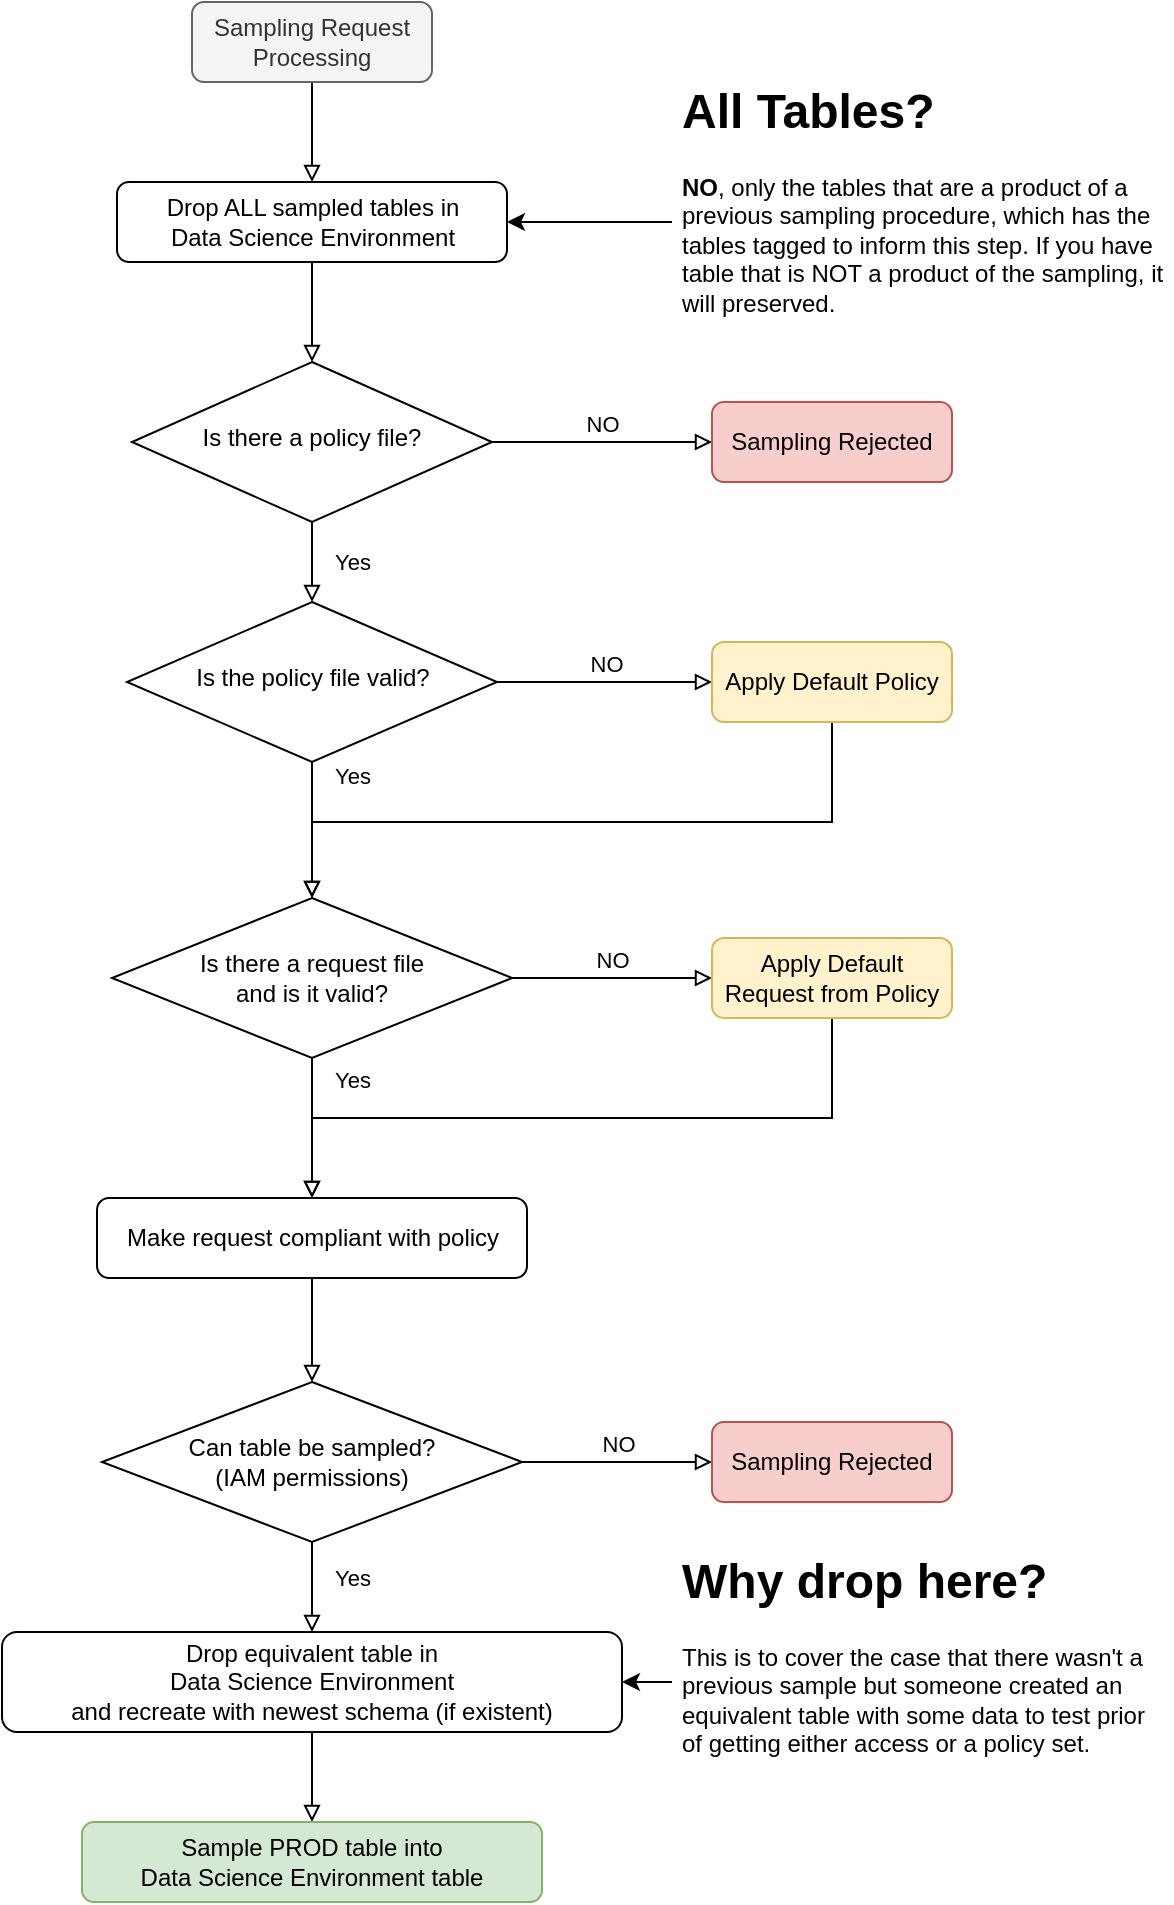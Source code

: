 <mxfile version="20.1.1" type="google"><diagram id="C5RBs43oDa-KdzZeNtuy" name="Page-1"><mxGraphModel grid="1" page="1" gridSize="10" guides="1" tooltips="1" connect="1" arrows="1" fold="1" pageScale="1" pageWidth="827" pageHeight="1169" math="0" shadow="0"><root><mxCell id="WIyWlLk6GJQsqaUBKTNV-0"/><mxCell id="WIyWlLk6GJQsqaUBKTNV-1" parent="WIyWlLk6GJQsqaUBKTNV-0"/><mxCell id="yapbZNu1Kkb-PvQqDSp6-19" style="edgeStyle=orthogonalEdgeStyle;rounded=0;orthogonalLoop=1;jettySize=auto;html=1;endArrow=block;endFill=0;endSize=6;" edge="1" parent="WIyWlLk6GJQsqaUBKTNV-1" source="WIyWlLk6GJQsqaUBKTNV-3" target="yapbZNu1Kkb-PvQqDSp6-18"><mxGeometry relative="1" as="geometry"/></mxCell><mxCell id="WIyWlLk6GJQsqaUBKTNV-3" value="Sampling Request Processing" style="rounded=1;whiteSpace=wrap;html=1;fontSize=12;glass=0;strokeWidth=1;shadow=0;fillColor=#f5f5f5;fontColor=#333333;strokeColor=#666666;" vertex="1" parent="WIyWlLk6GJQsqaUBKTNV-1"><mxGeometry x="160" y="-10" width="120" height="40" as="geometry"/></mxCell><mxCell id="WIyWlLk6GJQsqaUBKTNV-4" value="Yes" style="rounded=0;html=1;jettySize=auto;orthogonalLoop=1;fontSize=11;endArrow=block;endFill=0;endSize=6;strokeWidth=1;shadow=0;labelBackgroundColor=none;edgeStyle=orthogonalEdgeStyle;" edge="1" parent="WIyWlLk6GJQsqaUBKTNV-1" source="WIyWlLk6GJQsqaUBKTNV-6" target="WIyWlLk6GJQsqaUBKTNV-10"><mxGeometry y="20" relative="1" as="geometry"><mxPoint as="offset"/></mxGeometry></mxCell><mxCell id="yapbZNu1Kkb-PvQqDSp6-0" value="NO" style="edgeStyle=orthogonalEdgeStyle;rounded=0;orthogonalLoop=1;jettySize=auto;html=1;align=center;verticalAlign=bottom;endArrow=block;endFill=0;" edge="1" parent="WIyWlLk6GJQsqaUBKTNV-1" source="WIyWlLk6GJQsqaUBKTNV-6" target="WIyWlLk6GJQsqaUBKTNV-12"><mxGeometry relative="1" as="geometry"/></mxCell><mxCell id="WIyWlLk6GJQsqaUBKTNV-6" value="Is there a policy file?" style="rhombus;whiteSpace=wrap;html=1;shadow=0;fontFamily=Helvetica;fontSize=12;align=center;strokeWidth=1;spacing=6;spacingTop=-4;" vertex="1" parent="WIyWlLk6GJQsqaUBKTNV-1"><mxGeometry x="130" y="170" width="180" height="80" as="geometry"/></mxCell><mxCell id="WIyWlLk6GJQsqaUBKTNV-8" value="Yes" style="rounded=0;html=1;jettySize=auto;orthogonalLoop=1;fontSize=11;endArrow=block;endFill=0;endSize=6;strokeWidth=1;shadow=0;labelBackgroundColor=none;edgeStyle=orthogonalEdgeStyle;" edge="1" parent="WIyWlLk6GJQsqaUBKTNV-1" source="WIyWlLk6GJQsqaUBKTNV-10" target="yapbZNu1Kkb-PvQqDSp6-3"><mxGeometry x="-0.8" y="20" relative="1" as="geometry"><mxPoint as="offset"/><mxPoint x="250" y="440" as="targetPoint"/></mxGeometry></mxCell><mxCell id="yapbZNu1Kkb-PvQqDSp6-2" value="NO" style="edgeStyle=orthogonalEdgeStyle;rounded=0;orthogonalLoop=1;jettySize=auto;html=1;endArrow=block;endFill=0;verticalAlign=bottom;" edge="1" parent="WIyWlLk6GJQsqaUBKTNV-1" source="WIyWlLk6GJQsqaUBKTNV-10" target="yapbZNu1Kkb-PvQqDSp6-1"><mxGeometry relative="1" as="geometry"/></mxCell><mxCell id="WIyWlLk6GJQsqaUBKTNV-10" value="Is the policy file valid?" style="rhombus;whiteSpace=wrap;html=1;shadow=0;fontFamily=Helvetica;fontSize=12;align=center;strokeWidth=1;spacing=6;spacingTop=-4;" vertex="1" parent="WIyWlLk6GJQsqaUBKTNV-1"><mxGeometry x="127.5" y="290" width="185" height="80" as="geometry"/></mxCell><mxCell id="WIyWlLk6GJQsqaUBKTNV-12" value="Sampling Rejected" style="rounded=1;whiteSpace=wrap;html=1;fontSize=12;glass=0;strokeWidth=1;shadow=0;fillColor=#f8cecc;strokeColor=#b85450;" vertex="1" parent="WIyWlLk6GJQsqaUBKTNV-1"><mxGeometry x="420" y="190" width="120" height="40" as="geometry"/></mxCell><mxCell id="yapbZNu1Kkb-PvQqDSp6-6" style="edgeStyle=orthogonalEdgeStyle;rounded=0;orthogonalLoop=1;jettySize=auto;html=1;entryX=0.5;entryY=0;entryDx=0;entryDy=0;endArrow=block;endFill=0;endSize=6;" edge="1" parent="WIyWlLk6GJQsqaUBKTNV-1" source="yapbZNu1Kkb-PvQqDSp6-1" target="yapbZNu1Kkb-PvQqDSp6-3"><mxGeometry relative="1" as="geometry"><Array as="points"><mxPoint x="480" y="400"/><mxPoint x="220" y="400"/></Array></mxGeometry></mxCell><mxCell id="yapbZNu1Kkb-PvQqDSp6-1" value="Apply Default Policy" style="rounded=1;whiteSpace=wrap;html=1;fillColor=#fff2cc;strokeColor=#d6b656;" vertex="1" parent="WIyWlLk6GJQsqaUBKTNV-1"><mxGeometry x="420" y="310" width="120" height="40" as="geometry"/></mxCell><mxCell id="yapbZNu1Kkb-PvQqDSp6-5" value="Yes" style="edgeStyle=orthogonalEdgeStyle;rounded=0;orthogonalLoop=1;jettySize=auto;html=1;endArrow=block;endFill=0;align=center;labelPosition=right;verticalLabelPosition=middle;verticalAlign=middle;entryX=0.5;entryY=0;entryDx=0;entryDy=0;" edge="1" parent="WIyWlLk6GJQsqaUBKTNV-1" source="yapbZNu1Kkb-PvQqDSp6-3" target="yapbZNu1Kkb-PvQqDSp6-10"><mxGeometry x="-0.692" y="20" relative="1" as="geometry"><mxPoint x="220" y="588" as="targetPoint"/><mxPoint as="offset"/></mxGeometry></mxCell><mxCell id="yapbZNu1Kkb-PvQqDSp6-3" value="Is there a request file &lt;br&gt;and is it valid?" style="rhombus;whiteSpace=wrap;html=1;" vertex="1" parent="WIyWlLk6GJQsqaUBKTNV-1"><mxGeometry x="120" y="438" width="200" height="80" as="geometry"/></mxCell><mxCell id="yapbZNu1Kkb-PvQqDSp6-8" value="NO" style="edgeStyle=orthogonalEdgeStyle;rounded=0;orthogonalLoop=1;jettySize=auto;html=1;entryX=0;entryY=0.5;entryDx=0;entryDy=0;endArrow=block;endFill=0;verticalAlign=bottom;exitX=1;exitY=0.5;exitDx=0;exitDy=0;" edge="1" parent="WIyWlLk6GJQsqaUBKTNV-1" source="yapbZNu1Kkb-PvQqDSp6-3" target="yapbZNu1Kkb-PvQqDSp6-7"><mxGeometry relative="1" as="geometry"/></mxCell><mxCell id="yapbZNu1Kkb-PvQqDSp6-9" style="edgeStyle=orthogonalEdgeStyle;rounded=0;orthogonalLoop=1;jettySize=auto;html=1;entryX=0.5;entryY=0;entryDx=0;entryDy=0;endArrow=block;endFill=0;" edge="1" parent="WIyWlLk6GJQsqaUBKTNV-1" source="yapbZNu1Kkb-PvQqDSp6-7" target="yapbZNu1Kkb-PvQqDSp6-10"><mxGeometry relative="1" as="geometry"><mxPoint x="220" y="588" as="targetPoint"/><Array as="points"><mxPoint x="480" y="548"/><mxPoint x="220" y="548"/></Array></mxGeometry></mxCell><mxCell id="yapbZNu1Kkb-PvQqDSp6-7" value="Apply Default Request from Policy" style="rounded=1;whiteSpace=wrap;html=1;fillColor=#fff2cc;strokeColor=#d6b656;" vertex="1" parent="WIyWlLk6GJQsqaUBKTNV-1"><mxGeometry x="420" y="458" width="120" height="40" as="geometry"/></mxCell><mxCell id="yapbZNu1Kkb-PvQqDSp6-12" style="edgeStyle=orthogonalEdgeStyle;rounded=0;orthogonalLoop=1;jettySize=auto;html=1;entryX=0.5;entryY=0;entryDx=0;entryDy=0;endArrow=block;endFill=0;endSize=6;" edge="1" parent="WIyWlLk6GJQsqaUBKTNV-1" source="yapbZNu1Kkb-PvQqDSp6-10" target="yapbZNu1Kkb-PvQqDSp6-11"><mxGeometry relative="1" as="geometry"/></mxCell><mxCell id="yapbZNu1Kkb-PvQqDSp6-10" value="Make request compliant with policy" style="rounded=1;whiteSpace=wrap;html=1;" vertex="1" parent="WIyWlLk6GJQsqaUBKTNV-1"><mxGeometry x="112.5" y="588" width="215" height="40" as="geometry"/></mxCell><mxCell id="yapbZNu1Kkb-PvQqDSp6-14" value="NO" style="edgeStyle=orthogonalEdgeStyle;rounded=0;orthogonalLoop=1;jettySize=auto;html=1;endArrow=block;endFill=0;endSize=6;verticalAlign=bottom;" edge="1" parent="WIyWlLk6GJQsqaUBKTNV-1" source="yapbZNu1Kkb-PvQqDSp6-11" target="yapbZNu1Kkb-PvQqDSp6-13"><mxGeometry relative="1" as="geometry"/></mxCell><mxCell id="yapbZNu1Kkb-PvQqDSp6-17" value="Yes" style="edgeStyle=orthogonalEdgeStyle;rounded=0;orthogonalLoop=1;jettySize=auto;html=1;endArrow=block;endFill=0;endSize=6;" edge="1" parent="WIyWlLk6GJQsqaUBKTNV-1" source="yapbZNu1Kkb-PvQqDSp6-11" target="yapbZNu1Kkb-PvQqDSp6-16"><mxGeometry x="-0.2" y="20" relative="1" as="geometry"><mxPoint as="offset"/></mxGeometry></mxCell><mxCell id="yapbZNu1Kkb-PvQqDSp6-11" value="Can table be sampled?&lt;br&gt;(IAM permissions)" style="rhombus;whiteSpace=wrap;html=1;" vertex="1" parent="WIyWlLk6GJQsqaUBKTNV-1"><mxGeometry x="115" y="680" width="210" height="80" as="geometry"/></mxCell><mxCell id="yapbZNu1Kkb-PvQqDSp6-13" value="Sampling Rejected" style="rounded=1;whiteSpace=wrap;html=1;fontSize=12;glass=0;strokeWidth=1;shadow=0;fillColor=#f8cecc;strokeColor=#b85450;" vertex="1" parent="WIyWlLk6GJQsqaUBKTNV-1"><mxGeometry x="420" y="700" width="120" height="40" as="geometry"/></mxCell><mxCell id="yapbZNu1Kkb-PvQqDSp6-23" style="edgeStyle=orthogonalEdgeStyle;rounded=0;orthogonalLoop=1;jettySize=auto;html=1;entryX=0.5;entryY=0;entryDx=0;entryDy=0;endArrow=block;endFill=0;endSize=6;" edge="1" parent="WIyWlLk6GJQsqaUBKTNV-1" source="yapbZNu1Kkb-PvQqDSp6-16" target="yapbZNu1Kkb-PvQqDSp6-22"><mxGeometry relative="1" as="geometry"/></mxCell><mxCell id="yapbZNu1Kkb-PvQqDSp6-16" value="Drop equivalent table in &lt;br&gt;Data Science Environment&lt;br&gt;and recreate with newest schema (if existent)" style="rounded=1;whiteSpace=wrap;html=1;fontSize=12;glass=0;strokeWidth=1;shadow=0;" vertex="1" parent="WIyWlLk6GJQsqaUBKTNV-1"><mxGeometry x="65" y="805" width="310" height="50" as="geometry"/></mxCell><mxCell id="yapbZNu1Kkb-PvQqDSp6-20" style="edgeStyle=orthogonalEdgeStyle;rounded=0;orthogonalLoop=1;jettySize=auto;html=1;endArrow=block;endFill=0;endSize=6;" edge="1" parent="WIyWlLk6GJQsqaUBKTNV-1" source="yapbZNu1Kkb-PvQqDSp6-18" target="WIyWlLk6GJQsqaUBKTNV-6"><mxGeometry relative="1" as="geometry"/></mxCell><mxCell id="yapbZNu1Kkb-PvQqDSp6-18" value="Drop ALL sampled tables in &lt;br&gt;Data Science Environment" style="rounded=1;whiteSpace=wrap;html=1;fontSize=12;glass=0;strokeWidth=1;shadow=0;" vertex="1" parent="WIyWlLk6GJQsqaUBKTNV-1"><mxGeometry x="122.5" y="80" width="195" height="40" as="geometry"/></mxCell><mxCell id="yapbZNu1Kkb-PvQqDSp6-22" value="Sample PROD table into&lt;br&gt;Data Science Environment table" style="rounded=1;whiteSpace=wrap;html=1;fontSize=12;glass=0;strokeWidth=1;shadow=0;fillColor=#d5e8d4;strokeColor=#82b366;" vertex="1" parent="WIyWlLk6GJQsqaUBKTNV-1"><mxGeometry x="105" y="900" width="230" height="40" as="geometry"/></mxCell><mxCell id="jSX6LzO4gFegvVEncWmI-1" style="edgeStyle=orthogonalEdgeStyle;rounded=0;orthogonalLoop=1;jettySize=auto;html=1;entryX=1;entryY=0.5;entryDx=0;entryDy=0;" edge="1" parent="WIyWlLk6GJQsqaUBKTNV-1" source="yapbZNu1Kkb-PvQqDSp6-24" target="yapbZNu1Kkb-PvQqDSp6-16"><mxGeometry relative="1" as="geometry"/></mxCell><mxCell id="yapbZNu1Kkb-PvQqDSp6-24" value="&lt;h1&gt;Why drop here?&lt;/h1&gt;&lt;p&gt;This is to cover the case that there wasn't a previous sample but someone created an equivalent table with some data to test prior of getting either access or a policy set.&lt;/p&gt;" style="text;html=1;strokeColor=none;fillColor=none;spacing=5;spacingTop=-20;whiteSpace=wrap;overflow=hidden;rounded=0;" vertex="1" parent="WIyWlLk6GJQsqaUBKTNV-1"><mxGeometry x="400" y="760" width="250" height="140" as="geometry"/></mxCell><mxCell id="jSX6LzO4gFegvVEncWmI-0" style="edgeStyle=orthogonalEdgeStyle;rounded=0;orthogonalLoop=1;jettySize=auto;html=1;entryX=1;entryY=0.5;entryDx=0;entryDy=0;" edge="1" parent="WIyWlLk6GJQsqaUBKTNV-1" source="yapbZNu1Kkb-PvQqDSp6-25" target="yapbZNu1Kkb-PvQqDSp6-18"><mxGeometry relative="1" as="geometry"/></mxCell><mxCell id="yapbZNu1Kkb-PvQqDSp6-25" value="&lt;h1&gt;All Tables?&lt;/h1&gt;&lt;p&gt;&lt;b&gt;NO&lt;/b&gt;, only the tables that are a product of a previous sampling procedure, which has the tables tagged to inform this step. If you have table that is NOT a product of the sampling, it will preserved.&lt;/p&gt;" style="text;html=1;strokeColor=none;fillColor=none;spacing=5;spacingTop=-20;whiteSpace=wrap;overflow=hidden;rounded=0;" vertex="1" parent="WIyWlLk6GJQsqaUBKTNV-1"><mxGeometry x="400" y="25" width="250" height="150" as="geometry"/></mxCell></root></mxGraphModel></diagram></mxfile>